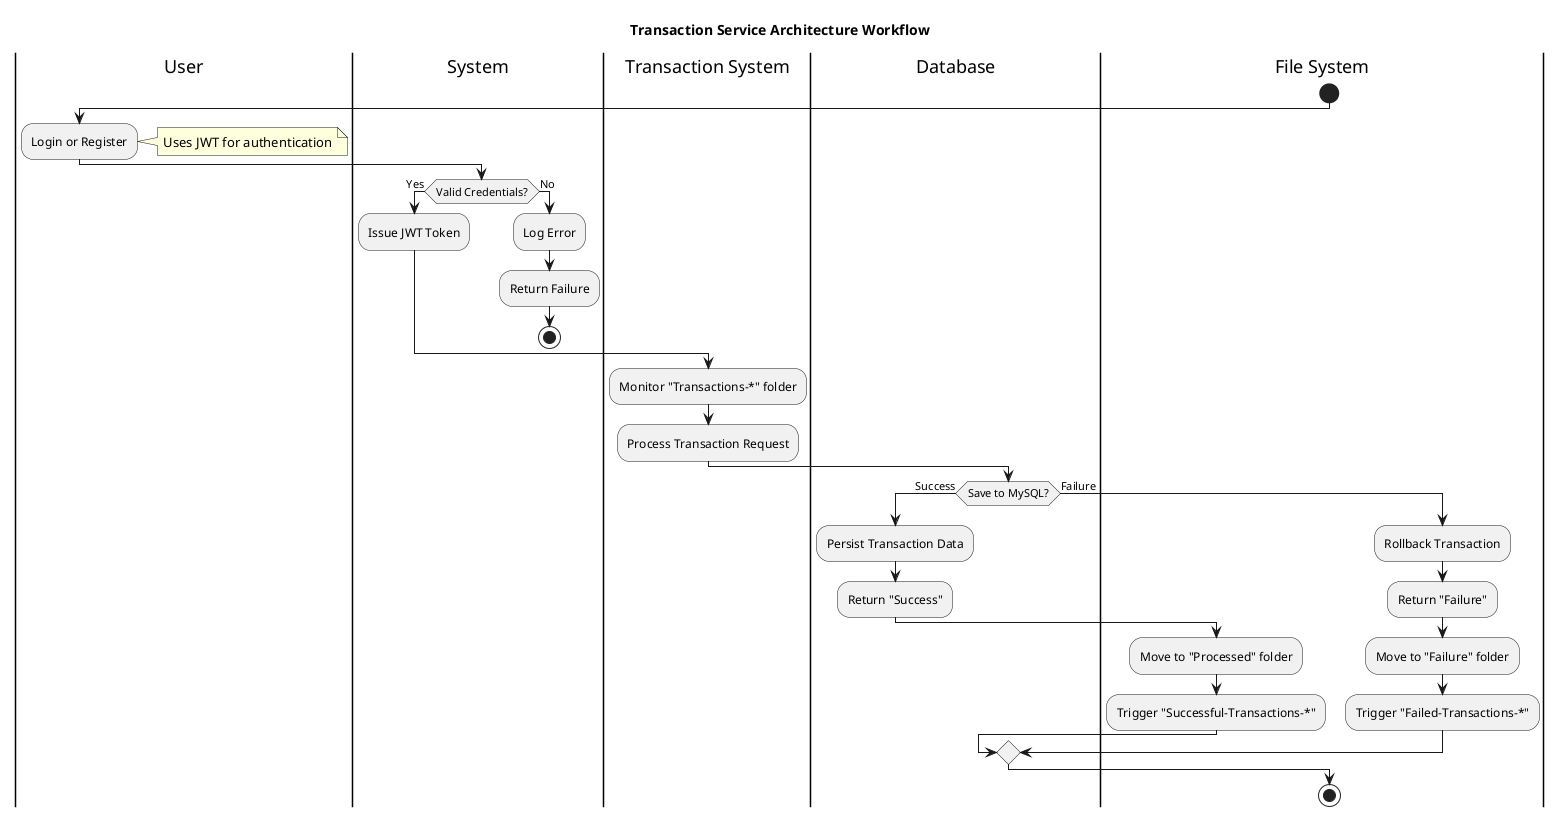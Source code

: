 @startuml Transaction Service Activity Diagram

title Transaction Service Architecture Workflow

|User|
|System|
|Transaction System|
|Database|
|File System|

start

|User|
:Login or Register;
note right: Uses JWT for authentication

|System|
if (Valid Credentials?) then (Yes)
  :Issue JWT Token;
else (No)
  :Log Error;
  :Return Failure;
  stop
endif

|Transaction System|
:Monitor "Transactions-*" folder;
:Process Transaction Request;

|Database|
if (Save to MySQL?) then (Success)
  :Persist Transaction Data;
  :Return "Success";
  |File System|
  :Move to "Processed" folder;
  :Trigger "Successful-Transactions-*";
else (Failure)
  :Rollback Transaction;
  :Return "Failure";
  |File System|
  :Move to "Failure" folder;
  :Trigger "Failed-Transactions-*";
endif

stop

@enduml